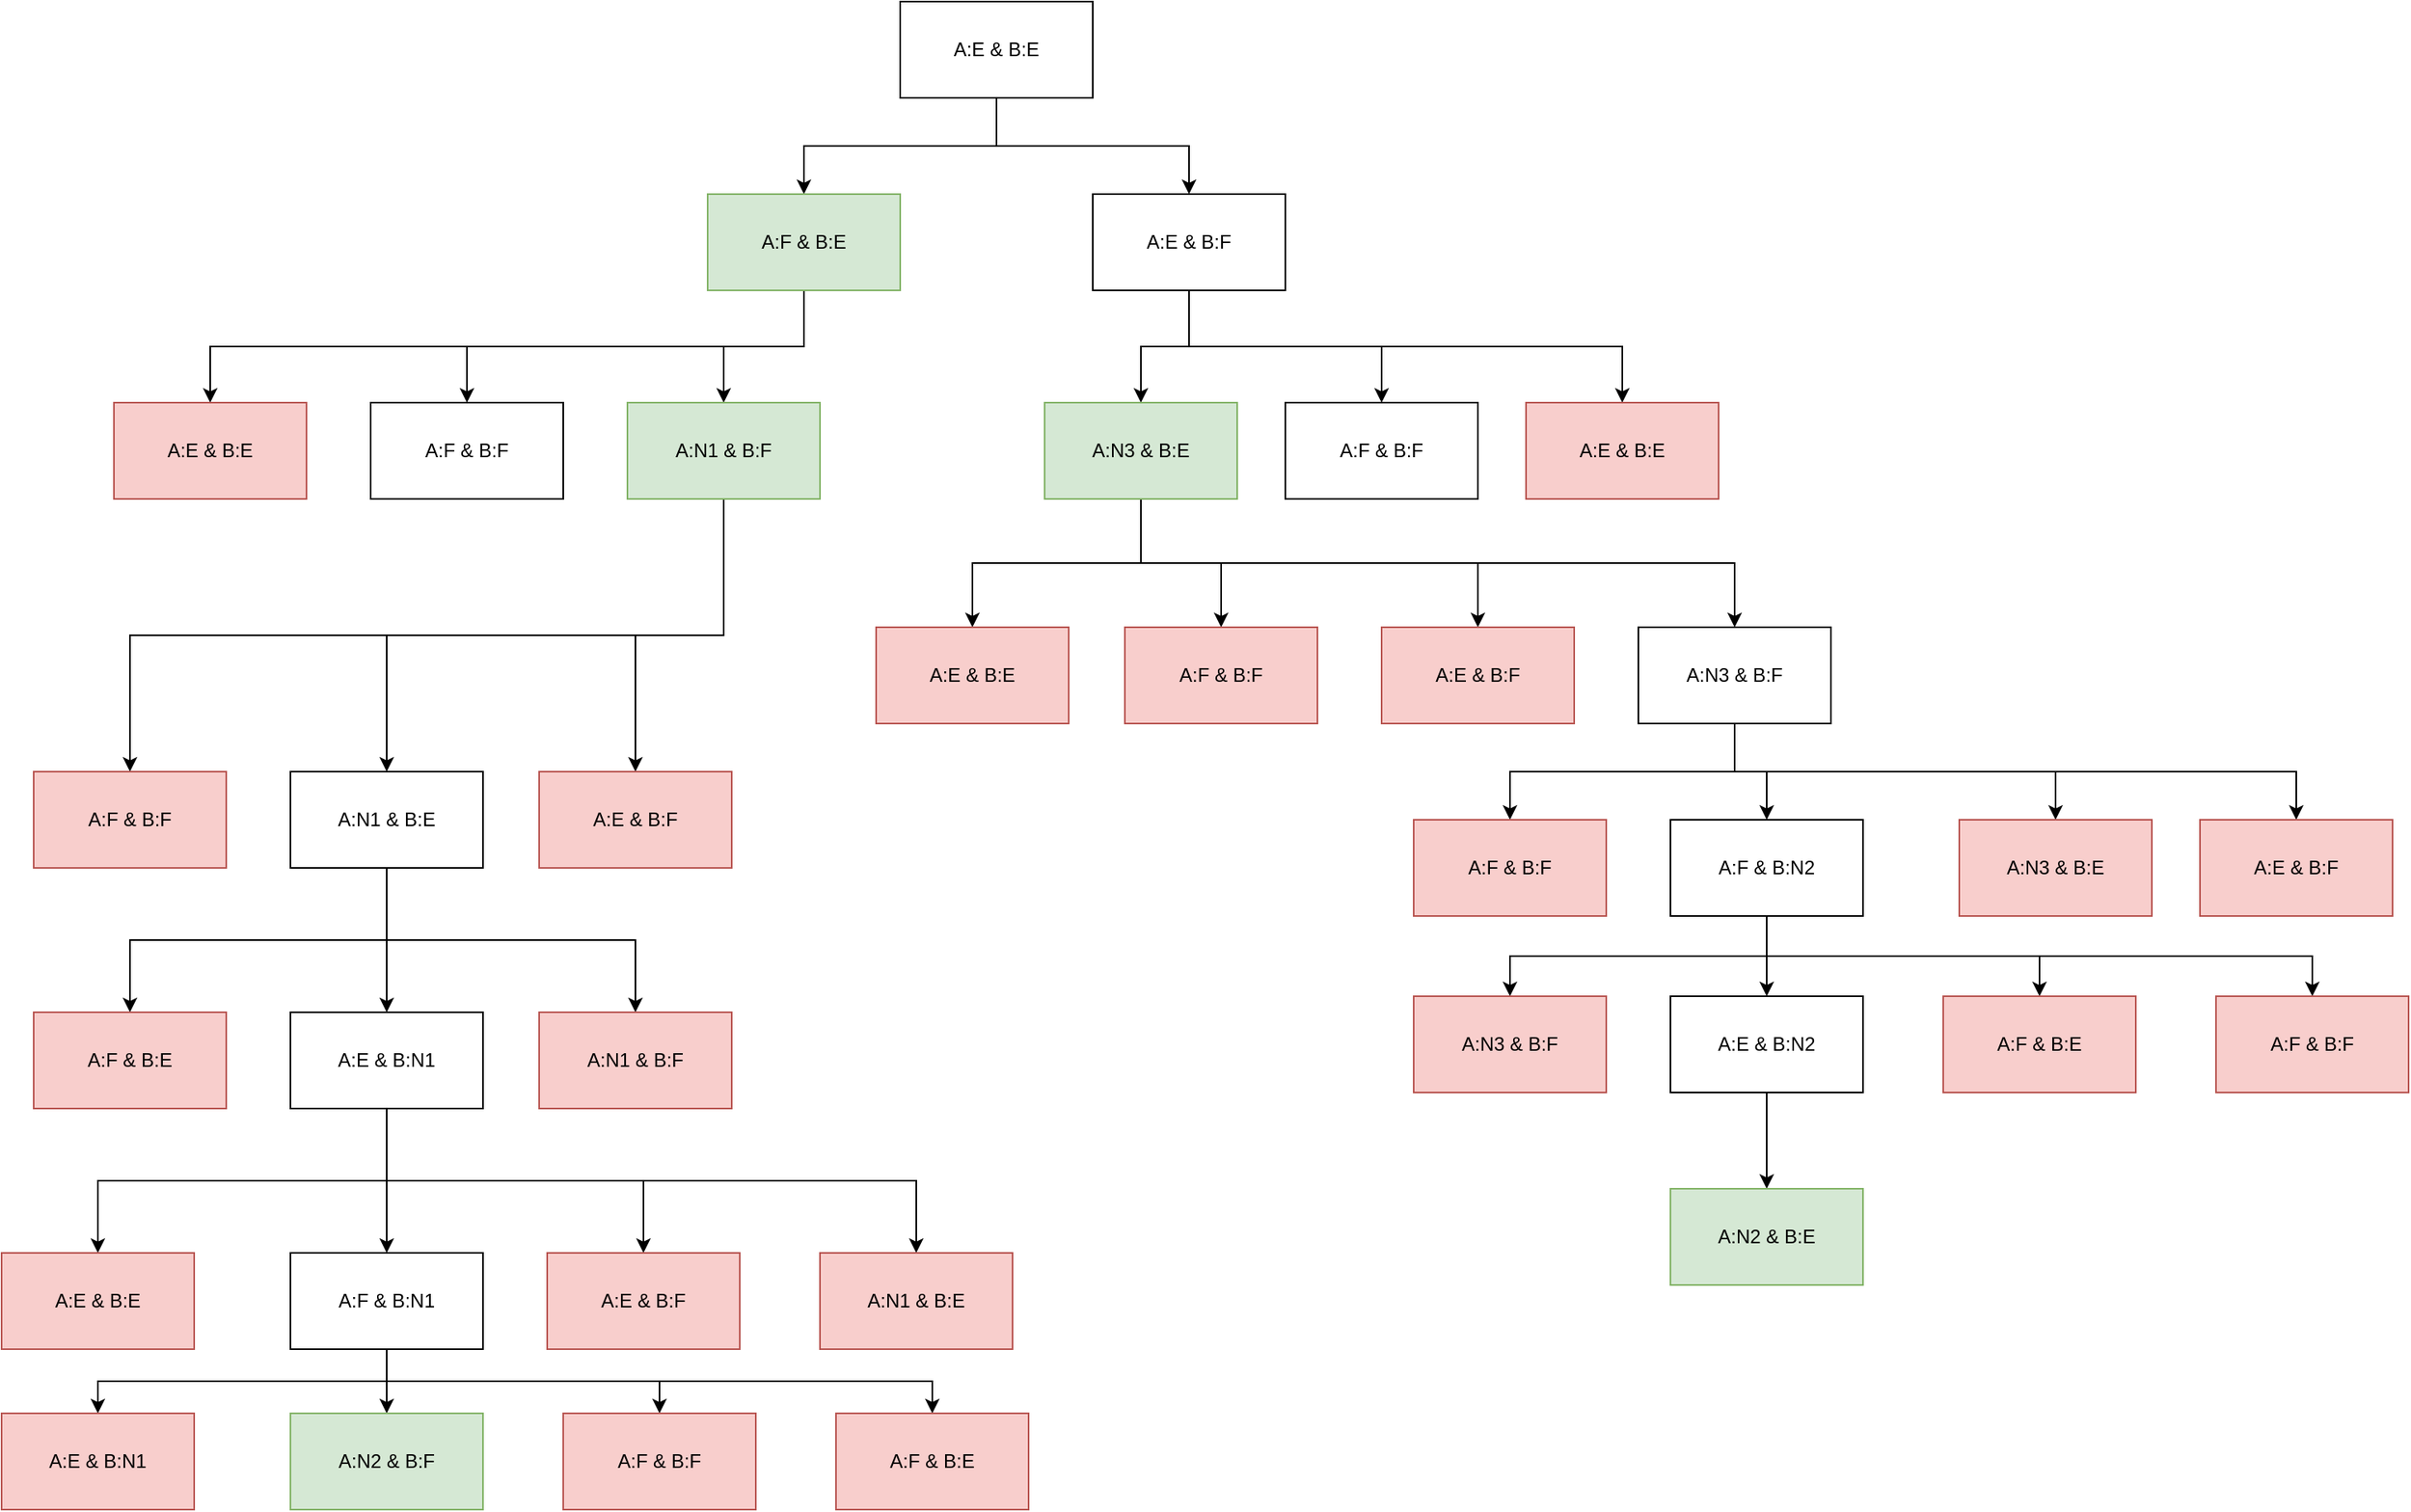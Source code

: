 <mxfile version="16.6.7" type="device"><diagram id="Y4aE_dbwCQxr-0Pdz997" name="Page-1"><mxGraphModel dx="2523" dy="846" grid="1" gridSize="10" guides="1" tooltips="1" connect="1" arrows="1" fold="1" page="1" pageScale="1" pageWidth="850" pageHeight="1100" math="0" shadow="0"><root><mxCell id="0"/><mxCell id="1" parent="0"/><mxCell id="L9T2MTLbpS-9m29AnZa5-6" style="edgeStyle=orthogonalEdgeStyle;rounded=0;orthogonalLoop=1;jettySize=auto;html=1;exitX=0.5;exitY=1;exitDx=0;exitDy=0;" edge="1" parent="1" source="L9T2MTLbpS-9m29AnZa5-3" target="L9T2MTLbpS-9m29AnZa5-4"><mxGeometry relative="1" as="geometry"/></mxCell><mxCell id="L9T2MTLbpS-9m29AnZa5-7" style="edgeStyle=orthogonalEdgeStyle;rounded=0;orthogonalLoop=1;jettySize=auto;html=1;exitX=0.5;exitY=1;exitDx=0;exitDy=0;entryX=0.5;entryY=0;entryDx=0;entryDy=0;" edge="1" parent="1" source="L9T2MTLbpS-9m29AnZa5-3" target="L9T2MTLbpS-9m29AnZa5-5"><mxGeometry relative="1" as="geometry"/></mxCell><mxCell id="L9T2MTLbpS-9m29AnZa5-3" value="A:E &amp;amp; B:E" style="rounded=0;whiteSpace=wrap;html=1;" vertex="1" parent="1"><mxGeometry x="320" y="160" width="120" height="60" as="geometry"/></mxCell><mxCell id="L9T2MTLbpS-9m29AnZa5-12" style="edgeStyle=orthogonalEdgeStyle;rounded=0;orthogonalLoop=1;jettySize=auto;html=1;exitX=0.5;exitY=1;exitDx=0;exitDy=0;" edge="1" parent="1" source="L9T2MTLbpS-9m29AnZa5-4" target="L9T2MTLbpS-9m29AnZa5-11"><mxGeometry relative="1" as="geometry"/></mxCell><mxCell id="L9T2MTLbpS-9m29AnZa5-13" style="edgeStyle=orthogonalEdgeStyle;rounded=0;orthogonalLoop=1;jettySize=auto;html=1;exitX=0.5;exitY=1;exitDx=0;exitDy=0;entryX=0.5;entryY=0;entryDx=0;entryDy=0;" edge="1" parent="1" source="L9T2MTLbpS-9m29AnZa5-4" target="L9T2MTLbpS-9m29AnZa5-8"><mxGeometry relative="1" as="geometry"/></mxCell><mxCell id="L9T2MTLbpS-9m29AnZa5-14" style="edgeStyle=orthogonalEdgeStyle;rounded=0;orthogonalLoop=1;jettySize=auto;html=1;exitX=0.5;exitY=1;exitDx=0;exitDy=0;entryX=0.5;entryY=0;entryDx=0;entryDy=0;" edge="1" parent="1" source="L9T2MTLbpS-9m29AnZa5-4" target="L9T2MTLbpS-9m29AnZa5-10"><mxGeometry relative="1" as="geometry"/></mxCell><mxCell id="L9T2MTLbpS-9m29AnZa5-4" value="A:F &amp;amp; B:E" style="rounded=0;whiteSpace=wrap;html=1;fillColor=#d5e8d4;strokeColor=#82b366;" vertex="1" parent="1"><mxGeometry x="200" y="280" width="120" height="60" as="geometry"/></mxCell><mxCell id="L9T2MTLbpS-9m29AnZa5-18" style="edgeStyle=orthogonalEdgeStyle;rounded=0;orthogonalLoop=1;jettySize=auto;html=1;exitX=0.5;exitY=1;exitDx=0;exitDy=0;entryX=0.5;entryY=0;entryDx=0;entryDy=0;" edge="1" parent="1" source="L9T2MTLbpS-9m29AnZa5-5" target="L9T2MTLbpS-9m29AnZa5-17"><mxGeometry relative="1" as="geometry"/></mxCell><mxCell id="L9T2MTLbpS-9m29AnZa5-19" style="edgeStyle=orthogonalEdgeStyle;rounded=0;orthogonalLoop=1;jettySize=auto;html=1;exitX=0.5;exitY=1;exitDx=0;exitDy=0;entryX=0.5;entryY=0;entryDx=0;entryDy=0;" edge="1" parent="1" source="L9T2MTLbpS-9m29AnZa5-5" target="L9T2MTLbpS-9m29AnZa5-15"><mxGeometry relative="1" as="geometry"/></mxCell><mxCell id="L9T2MTLbpS-9m29AnZa5-20" style="edgeStyle=orthogonalEdgeStyle;rounded=0;orthogonalLoop=1;jettySize=auto;html=1;exitX=0.5;exitY=1;exitDx=0;exitDy=0;entryX=0.5;entryY=0;entryDx=0;entryDy=0;" edge="1" parent="1" source="L9T2MTLbpS-9m29AnZa5-5" target="L9T2MTLbpS-9m29AnZa5-16"><mxGeometry relative="1" as="geometry"/></mxCell><mxCell id="L9T2MTLbpS-9m29AnZa5-5" value="A:E &amp;amp; B:F" style="rounded=0;whiteSpace=wrap;html=1;" vertex="1" parent="1"><mxGeometry x="440" y="280" width="120" height="60" as="geometry"/></mxCell><mxCell id="L9T2MTLbpS-9m29AnZa5-8" value="A:F &amp;amp; B:F" style="rounded=0;whiteSpace=wrap;html=1;" vertex="1" parent="1"><mxGeometry x="-10" y="410" width="120" height="60" as="geometry"/></mxCell><mxCell id="L9T2MTLbpS-9m29AnZa5-22" style="edgeStyle=orthogonalEdgeStyle;rounded=0;orthogonalLoop=1;jettySize=auto;html=1;exitX=0.5;exitY=1;exitDx=0;exitDy=0;entryX=0.5;entryY=0;entryDx=0;entryDy=0;" edge="1" parent="1" source="L9T2MTLbpS-9m29AnZa5-10" target="L9T2MTLbpS-9m29AnZa5-21"><mxGeometry relative="1" as="geometry"/></mxCell><mxCell id="L9T2MTLbpS-9m29AnZa5-24" style="edgeStyle=orthogonalEdgeStyle;rounded=0;orthogonalLoop=1;jettySize=auto;html=1;exitX=0.5;exitY=1;exitDx=0;exitDy=0;" edge="1" parent="1" source="L9T2MTLbpS-9m29AnZa5-10" target="L9T2MTLbpS-9m29AnZa5-23"><mxGeometry relative="1" as="geometry"/></mxCell><mxCell id="L9T2MTLbpS-9m29AnZa5-26" style="edgeStyle=orthogonalEdgeStyle;rounded=0;orthogonalLoop=1;jettySize=auto;html=1;exitX=0.5;exitY=1;exitDx=0;exitDy=0;entryX=0.5;entryY=0;entryDx=0;entryDy=0;" edge="1" parent="1" source="L9T2MTLbpS-9m29AnZa5-10" target="L9T2MTLbpS-9m29AnZa5-25"><mxGeometry relative="1" as="geometry"/></mxCell><mxCell id="L9T2MTLbpS-9m29AnZa5-10" value="A:N1 &amp;amp; B:F" style="rounded=0;whiteSpace=wrap;html=1;fillColor=#d5e8d4;strokeColor=#82b366;" vertex="1" parent="1"><mxGeometry x="150" y="410" width="120" height="60" as="geometry"/></mxCell><mxCell id="L9T2MTLbpS-9m29AnZa5-11" value="A:E &amp;amp; B:E" style="rounded=0;whiteSpace=wrap;html=1;fillColor=#f8cecc;strokeColor=#b85450;" vertex="1" parent="1"><mxGeometry x="-170" y="410" width="120" height="60" as="geometry"/></mxCell><mxCell id="L9T2MTLbpS-9m29AnZa5-15" value="A:F &amp;amp; B:F" style="rounded=0;whiteSpace=wrap;html=1;" vertex="1" parent="1"><mxGeometry x="560" y="410" width="120" height="60" as="geometry"/></mxCell><mxCell id="L9T2MTLbpS-9m29AnZa5-16" value="A:E &amp;amp; B:E" style="rounded=0;whiteSpace=wrap;html=1;fillColor=#f8cecc;strokeColor=#b85450;" vertex="1" parent="1"><mxGeometry x="710" y="410" width="120" height="60" as="geometry"/></mxCell><mxCell id="L9T2MTLbpS-9m29AnZa5-55" style="edgeStyle=orthogonalEdgeStyle;rounded=0;orthogonalLoop=1;jettySize=auto;html=1;exitX=0.5;exitY=1;exitDx=0;exitDy=0;entryX=0.5;entryY=0;entryDx=0;entryDy=0;" edge="1" parent="1" source="L9T2MTLbpS-9m29AnZa5-17" target="L9T2MTLbpS-9m29AnZa5-51"><mxGeometry relative="1" as="geometry"/></mxCell><mxCell id="L9T2MTLbpS-9m29AnZa5-56" style="edgeStyle=orthogonalEdgeStyle;rounded=0;orthogonalLoop=1;jettySize=auto;html=1;exitX=0.5;exitY=1;exitDx=0;exitDy=0;" edge="1" parent="1" source="L9T2MTLbpS-9m29AnZa5-17" target="L9T2MTLbpS-9m29AnZa5-52"><mxGeometry relative="1" as="geometry"/></mxCell><mxCell id="L9T2MTLbpS-9m29AnZa5-57" style="edgeStyle=orthogonalEdgeStyle;rounded=0;orthogonalLoop=1;jettySize=auto;html=1;exitX=0.5;exitY=1;exitDx=0;exitDy=0;entryX=0.5;entryY=0;entryDx=0;entryDy=0;" edge="1" parent="1" source="L9T2MTLbpS-9m29AnZa5-17" target="L9T2MTLbpS-9m29AnZa5-53"><mxGeometry relative="1" as="geometry"/></mxCell><mxCell id="L9T2MTLbpS-9m29AnZa5-58" style="edgeStyle=orthogonalEdgeStyle;rounded=0;orthogonalLoop=1;jettySize=auto;html=1;exitX=0.5;exitY=1;exitDx=0;exitDy=0;entryX=0.5;entryY=0;entryDx=0;entryDy=0;" edge="1" parent="1" source="L9T2MTLbpS-9m29AnZa5-17" target="L9T2MTLbpS-9m29AnZa5-54"><mxGeometry relative="1" as="geometry"/></mxCell><mxCell id="L9T2MTLbpS-9m29AnZa5-17" value="A:N3 &amp;amp; B:E" style="rounded=0;whiteSpace=wrap;html=1;fillColor=#d5e8d4;strokeColor=#82b366;" vertex="1" parent="1"><mxGeometry x="410" y="410" width="120" height="60" as="geometry"/></mxCell><mxCell id="L9T2MTLbpS-9m29AnZa5-21" value="A:F &amp;amp; B:F" style="rounded=0;whiteSpace=wrap;html=1;fillColor=#f8cecc;strokeColor=#b85450;" vertex="1" parent="1"><mxGeometry x="-220" y="640" width="120" height="60" as="geometry"/></mxCell><mxCell id="L9T2MTLbpS-9m29AnZa5-29" style="edgeStyle=orthogonalEdgeStyle;rounded=0;orthogonalLoop=1;jettySize=auto;html=1;exitX=0.5;exitY=1;exitDx=0;exitDy=0;entryX=0.5;entryY=0;entryDx=0;entryDy=0;" edge="1" parent="1" source="L9T2MTLbpS-9m29AnZa5-23" target="L9T2MTLbpS-9m29AnZa5-28"><mxGeometry relative="1" as="geometry"/></mxCell><mxCell id="L9T2MTLbpS-9m29AnZa5-32" style="edgeStyle=orthogonalEdgeStyle;rounded=0;orthogonalLoop=1;jettySize=auto;html=1;exitX=0.5;exitY=1;exitDx=0;exitDy=0;" edge="1" parent="1" source="L9T2MTLbpS-9m29AnZa5-23" target="L9T2MTLbpS-9m29AnZa5-30"><mxGeometry relative="1" as="geometry"/></mxCell><mxCell id="L9T2MTLbpS-9m29AnZa5-33" style="edgeStyle=orthogonalEdgeStyle;rounded=0;orthogonalLoop=1;jettySize=auto;html=1;exitX=0.5;exitY=1;exitDx=0;exitDy=0;entryX=0.5;entryY=0;entryDx=0;entryDy=0;" edge="1" parent="1" source="L9T2MTLbpS-9m29AnZa5-23" target="L9T2MTLbpS-9m29AnZa5-31"><mxGeometry relative="1" as="geometry"/></mxCell><mxCell id="L9T2MTLbpS-9m29AnZa5-23" value="A:N1 &amp;amp; B:E" style="rounded=0;whiteSpace=wrap;html=1;" vertex="1" parent="1"><mxGeometry x="-60" y="640" width="120" height="60" as="geometry"/></mxCell><mxCell id="L9T2MTLbpS-9m29AnZa5-25" value="A:E &amp;amp; B:F" style="rounded=0;whiteSpace=wrap;html=1;fillColor=#f8cecc;strokeColor=#b85450;" vertex="1" parent="1"><mxGeometry x="95" y="640" width="120" height="60" as="geometry"/></mxCell><mxCell id="L9T2MTLbpS-9m29AnZa5-28" value="A:F &amp;amp; B:E" style="rounded=0;whiteSpace=wrap;html=1;fillColor=#f8cecc;strokeColor=#b85450;" vertex="1" parent="1"><mxGeometry x="-220" y="790" width="120" height="60" as="geometry"/></mxCell><mxCell id="L9T2MTLbpS-9m29AnZa5-39" style="edgeStyle=orthogonalEdgeStyle;rounded=0;orthogonalLoop=1;jettySize=auto;html=1;exitX=0.5;exitY=1;exitDx=0;exitDy=0;entryX=0.5;entryY=0;entryDx=0;entryDy=0;" edge="1" parent="1" source="L9T2MTLbpS-9m29AnZa5-30" target="L9T2MTLbpS-9m29AnZa5-37"><mxGeometry relative="1" as="geometry"/></mxCell><mxCell id="L9T2MTLbpS-9m29AnZa5-40" style="edgeStyle=orthogonalEdgeStyle;rounded=0;orthogonalLoop=1;jettySize=auto;html=1;exitX=0.5;exitY=1;exitDx=0;exitDy=0;entryX=0.5;entryY=0;entryDx=0;entryDy=0;" edge="1" parent="1" source="L9T2MTLbpS-9m29AnZa5-30" target="L9T2MTLbpS-9m29AnZa5-35"><mxGeometry relative="1" as="geometry"/></mxCell><mxCell id="L9T2MTLbpS-9m29AnZa5-41" style="edgeStyle=orthogonalEdgeStyle;rounded=0;orthogonalLoop=1;jettySize=auto;html=1;exitX=0.5;exitY=1;exitDx=0;exitDy=0;entryX=0.5;entryY=0;entryDx=0;entryDy=0;" edge="1" parent="1" source="L9T2MTLbpS-9m29AnZa5-30" target="L9T2MTLbpS-9m29AnZa5-36"><mxGeometry relative="1" as="geometry"/></mxCell><mxCell id="L9T2MTLbpS-9m29AnZa5-42" style="edgeStyle=orthogonalEdgeStyle;rounded=0;orthogonalLoop=1;jettySize=auto;html=1;exitX=0.5;exitY=1;exitDx=0;exitDy=0;entryX=0.5;entryY=0;entryDx=0;entryDy=0;" edge="1" parent="1" source="L9T2MTLbpS-9m29AnZa5-30" target="L9T2MTLbpS-9m29AnZa5-38"><mxGeometry relative="1" as="geometry"/></mxCell><mxCell id="L9T2MTLbpS-9m29AnZa5-30" value="A:E &amp;amp; B:N1" style="rounded=0;whiteSpace=wrap;html=1;" vertex="1" parent="1"><mxGeometry x="-60" y="790" width="120" height="60" as="geometry"/></mxCell><mxCell id="L9T2MTLbpS-9m29AnZa5-31" value="A:N1 &amp;amp; B:F" style="rounded=0;whiteSpace=wrap;html=1;fillColor=#f8cecc;strokeColor=#b85450;" vertex="1" parent="1"><mxGeometry x="95" y="790" width="120" height="60" as="geometry"/></mxCell><mxCell id="L9T2MTLbpS-9m29AnZa5-44" style="edgeStyle=orthogonalEdgeStyle;rounded=0;orthogonalLoop=1;jettySize=auto;html=1;exitX=0.5;exitY=1;exitDx=0;exitDy=0;entryX=0.5;entryY=0;entryDx=0;entryDy=0;" edge="1" parent="1" source="L9T2MTLbpS-9m29AnZa5-35" target="L9T2MTLbpS-9m29AnZa5-43"><mxGeometry relative="1" as="geometry"/></mxCell><mxCell id="L9T2MTLbpS-9m29AnZa5-48" style="edgeStyle=orthogonalEdgeStyle;rounded=0;orthogonalLoop=1;jettySize=auto;html=1;exitX=0.5;exitY=1;exitDx=0;exitDy=0;" edge="1" parent="1" source="L9T2MTLbpS-9m29AnZa5-35" target="L9T2MTLbpS-9m29AnZa5-45"><mxGeometry relative="1" as="geometry"/></mxCell><mxCell id="L9T2MTLbpS-9m29AnZa5-49" style="edgeStyle=orthogonalEdgeStyle;rounded=0;orthogonalLoop=1;jettySize=auto;html=1;exitX=0.5;exitY=1;exitDx=0;exitDy=0;" edge="1" parent="1" source="L9T2MTLbpS-9m29AnZa5-35" target="L9T2MTLbpS-9m29AnZa5-47"><mxGeometry relative="1" as="geometry"/></mxCell><mxCell id="L9T2MTLbpS-9m29AnZa5-50" style="edgeStyle=orthogonalEdgeStyle;rounded=0;orthogonalLoop=1;jettySize=auto;html=1;exitX=0.5;exitY=1;exitDx=0;exitDy=0;" edge="1" parent="1" source="L9T2MTLbpS-9m29AnZa5-35" target="L9T2MTLbpS-9m29AnZa5-46"><mxGeometry relative="1" as="geometry"/></mxCell><mxCell id="L9T2MTLbpS-9m29AnZa5-35" value="A:F &amp;amp; B:N1" style="rounded=0;whiteSpace=wrap;html=1;" vertex="1" parent="1"><mxGeometry x="-60" y="940" width="120" height="60" as="geometry"/></mxCell><mxCell id="L9T2MTLbpS-9m29AnZa5-36" value="A:E &amp;amp; B:F" style="rounded=0;whiteSpace=wrap;html=1;fillColor=#f8cecc;strokeColor=#b85450;" vertex="1" parent="1"><mxGeometry x="100" y="940" width="120" height="60" as="geometry"/></mxCell><mxCell id="L9T2MTLbpS-9m29AnZa5-37" value="A:E &amp;amp; B:E" style="rounded=0;whiteSpace=wrap;html=1;fillColor=#f8cecc;strokeColor=#b85450;" vertex="1" parent="1"><mxGeometry x="-240" y="940" width="120" height="60" as="geometry"/></mxCell><mxCell id="L9T2MTLbpS-9m29AnZa5-38" value="A:N1 &amp;amp; B:E" style="rounded=0;whiteSpace=wrap;html=1;fillColor=#f8cecc;strokeColor=#b85450;" vertex="1" parent="1"><mxGeometry x="270" y="940" width="120" height="60" as="geometry"/></mxCell><mxCell id="L9T2MTLbpS-9m29AnZa5-43" value="A:N2 &amp;amp; B:F" style="rounded=0;whiteSpace=wrap;html=1;fillColor=#d5e8d4;strokeColor=#82b366;" vertex="1" parent="1"><mxGeometry x="-60" y="1040" width="120" height="60" as="geometry"/></mxCell><mxCell id="L9T2MTLbpS-9m29AnZa5-45" value="A:F &amp;amp; B:F" style="rounded=0;whiteSpace=wrap;html=1;fillColor=#f8cecc;strokeColor=#b85450;" vertex="1" parent="1"><mxGeometry x="110" y="1040" width="120" height="60" as="geometry"/></mxCell><mxCell id="L9T2MTLbpS-9m29AnZa5-46" value="A:E &amp;amp; B:N1" style="rounded=0;whiteSpace=wrap;html=1;fillColor=#f8cecc;strokeColor=#b85450;" vertex="1" parent="1"><mxGeometry x="-240" y="1040" width="120" height="60" as="geometry"/></mxCell><mxCell id="L9T2MTLbpS-9m29AnZa5-47" value="A:F &amp;amp; B:E" style="rounded=0;whiteSpace=wrap;html=1;fillColor=#f8cecc;strokeColor=#b85450;" vertex="1" parent="1"><mxGeometry x="280" y="1040" width="120" height="60" as="geometry"/></mxCell><mxCell id="L9T2MTLbpS-9m29AnZa5-51" value="A:E &amp;amp; B:E" style="rounded=0;whiteSpace=wrap;html=1;fillColor=#f8cecc;strokeColor=#b85450;" vertex="1" parent="1"><mxGeometry x="305" y="550" width="120" height="60" as="geometry"/></mxCell><mxCell id="L9T2MTLbpS-9m29AnZa5-52" value="A:F &amp;amp; B:F" style="rounded=0;whiteSpace=wrap;html=1;fillColor=#f8cecc;strokeColor=#b85450;" vertex="1" parent="1"><mxGeometry x="460" y="550" width="120" height="60" as="geometry"/></mxCell><mxCell id="L9T2MTLbpS-9m29AnZa5-53" value="A:E &amp;amp; B:F" style="rounded=0;whiteSpace=wrap;html=1;fillColor=#f8cecc;strokeColor=#b85450;" vertex="1" parent="1"><mxGeometry x="620" y="550" width="120" height="60" as="geometry"/></mxCell><mxCell id="L9T2MTLbpS-9m29AnZa5-63" style="edgeStyle=orthogonalEdgeStyle;rounded=0;orthogonalLoop=1;jettySize=auto;html=1;exitX=0.5;exitY=1;exitDx=0;exitDy=0;entryX=0.5;entryY=0;entryDx=0;entryDy=0;" edge="1" parent="1" source="L9T2MTLbpS-9m29AnZa5-54" target="L9T2MTLbpS-9m29AnZa5-60"><mxGeometry relative="1" as="geometry"/></mxCell><mxCell id="L9T2MTLbpS-9m29AnZa5-64" style="edgeStyle=orthogonalEdgeStyle;rounded=0;orthogonalLoop=1;jettySize=auto;html=1;exitX=0.5;exitY=1;exitDx=0;exitDy=0;entryX=0.5;entryY=0;entryDx=0;entryDy=0;" edge="1" parent="1" source="L9T2MTLbpS-9m29AnZa5-54" target="L9T2MTLbpS-9m29AnZa5-59"><mxGeometry relative="1" as="geometry"/></mxCell><mxCell id="L9T2MTLbpS-9m29AnZa5-65" style="edgeStyle=orthogonalEdgeStyle;rounded=0;orthogonalLoop=1;jettySize=auto;html=1;exitX=0.5;exitY=1;exitDx=0;exitDy=0;entryX=0.5;entryY=0;entryDx=0;entryDy=0;" edge="1" parent="1" source="L9T2MTLbpS-9m29AnZa5-54" target="L9T2MTLbpS-9m29AnZa5-61"><mxGeometry relative="1" as="geometry"/></mxCell><mxCell id="L9T2MTLbpS-9m29AnZa5-66" style="edgeStyle=orthogonalEdgeStyle;rounded=0;orthogonalLoop=1;jettySize=auto;html=1;exitX=0.5;exitY=1;exitDx=0;exitDy=0;entryX=0.5;entryY=0;entryDx=0;entryDy=0;" edge="1" parent="1" source="L9T2MTLbpS-9m29AnZa5-54" target="L9T2MTLbpS-9m29AnZa5-62"><mxGeometry relative="1" as="geometry"/></mxCell><mxCell id="L9T2MTLbpS-9m29AnZa5-54" value="A:N3 &amp;amp; B:F" style="rounded=0;whiteSpace=wrap;html=1;" vertex="1" parent="1"><mxGeometry x="780" y="550" width="120" height="60" as="geometry"/></mxCell><mxCell id="L9T2MTLbpS-9m29AnZa5-59" value="A:F &amp;amp; B:F" style="rounded=0;whiteSpace=wrap;html=1;fillColor=#f8cecc;strokeColor=#b85450;" vertex="1" parent="1"><mxGeometry x="640" y="670" width="120" height="60" as="geometry"/></mxCell><mxCell id="L9T2MTLbpS-9m29AnZa5-70" style="edgeStyle=orthogonalEdgeStyle;rounded=0;orthogonalLoop=1;jettySize=auto;html=1;exitX=0.5;exitY=1;exitDx=0;exitDy=0;entryX=0.5;entryY=0;entryDx=0;entryDy=0;" edge="1" parent="1" source="L9T2MTLbpS-9m29AnZa5-60" target="L9T2MTLbpS-9m29AnZa5-67"><mxGeometry relative="1" as="geometry"/></mxCell><mxCell id="L9T2MTLbpS-9m29AnZa5-73" style="edgeStyle=orthogonalEdgeStyle;rounded=0;orthogonalLoop=1;jettySize=auto;html=1;exitX=0.5;exitY=1;exitDx=0;exitDy=0;" edge="1" parent="1" source="L9T2MTLbpS-9m29AnZa5-60" target="L9T2MTLbpS-9m29AnZa5-71"><mxGeometry relative="1" as="geometry"/></mxCell><mxCell id="L9T2MTLbpS-9m29AnZa5-74" style="edgeStyle=orthogonalEdgeStyle;rounded=0;orthogonalLoop=1;jettySize=auto;html=1;exitX=0.5;exitY=1;exitDx=0;exitDy=0;" edge="1" parent="1" source="L9T2MTLbpS-9m29AnZa5-60" target="L9T2MTLbpS-9m29AnZa5-72"><mxGeometry relative="1" as="geometry"/></mxCell><mxCell id="L9T2MTLbpS-9m29AnZa5-76" style="edgeStyle=orthogonalEdgeStyle;rounded=0;orthogonalLoop=1;jettySize=auto;html=1;exitX=0.5;exitY=1;exitDx=0;exitDy=0;entryX=0.5;entryY=0;entryDx=0;entryDy=0;" edge="1" parent="1" source="L9T2MTLbpS-9m29AnZa5-60" target="L9T2MTLbpS-9m29AnZa5-75"><mxGeometry relative="1" as="geometry"/></mxCell><mxCell id="L9T2MTLbpS-9m29AnZa5-60" value="A:F &amp;amp; B:N2" style="rounded=0;whiteSpace=wrap;html=1;" vertex="1" parent="1"><mxGeometry x="800" y="670" width="120" height="60" as="geometry"/></mxCell><mxCell id="L9T2MTLbpS-9m29AnZa5-61" value="A:N3 &amp;amp; B:E" style="rounded=0;whiteSpace=wrap;html=1;fillColor=#f8cecc;strokeColor=#b85450;" vertex="1" parent="1"><mxGeometry x="980" y="670" width="120" height="60" as="geometry"/></mxCell><mxCell id="L9T2MTLbpS-9m29AnZa5-62" value="A:E &amp;amp; B:F" style="rounded=0;whiteSpace=wrap;html=1;fillColor=#f8cecc;strokeColor=#b85450;" vertex="1" parent="1"><mxGeometry x="1130" y="670" width="120" height="60" as="geometry"/></mxCell><mxCell id="L9T2MTLbpS-9m29AnZa5-69" style="edgeStyle=orthogonalEdgeStyle;rounded=0;orthogonalLoop=1;jettySize=auto;html=1;exitX=0.5;exitY=1;exitDx=0;exitDy=0;entryX=0.5;entryY=0;entryDx=0;entryDy=0;" edge="1" parent="1" source="L9T2MTLbpS-9m29AnZa5-67" target="L9T2MTLbpS-9m29AnZa5-68"><mxGeometry relative="1" as="geometry"/></mxCell><mxCell id="L9T2MTLbpS-9m29AnZa5-67" value="A:E &amp;amp; B:N2" style="rounded=0;whiteSpace=wrap;html=1;" vertex="1" parent="1"><mxGeometry x="800" y="780" width="120" height="60" as="geometry"/></mxCell><mxCell id="L9T2MTLbpS-9m29AnZa5-68" value="A:N2 &amp;amp; B:E" style="rounded=0;whiteSpace=wrap;html=1;fillColor=#d5e8d4;strokeColor=#82b366;" vertex="1" parent="1"><mxGeometry x="800" y="900" width="120" height="60" as="geometry"/></mxCell><mxCell id="L9T2MTLbpS-9m29AnZa5-71" value="A:F &amp;amp; B:E" style="rounded=0;whiteSpace=wrap;html=1;fillColor=#f8cecc;strokeColor=#b85450;" vertex="1" parent="1"><mxGeometry x="970" y="780" width="120" height="60" as="geometry"/></mxCell><mxCell id="L9T2MTLbpS-9m29AnZa5-72" value="A:F &amp;amp; B:F" style="rounded=0;whiteSpace=wrap;html=1;fillColor=#f8cecc;strokeColor=#b85450;" vertex="1" parent="1"><mxGeometry x="1140" y="780" width="120" height="60" as="geometry"/></mxCell><mxCell id="L9T2MTLbpS-9m29AnZa5-75" value="A:N3 &amp;amp; B:F" style="rounded=0;whiteSpace=wrap;html=1;fillColor=#f8cecc;strokeColor=#b85450;" vertex="1" parent="1"><mxGeometry x="640" y="780" width="120" height="60" as="geometry"/></mxCell></root></mxGraphModel></diagram></mxfile>